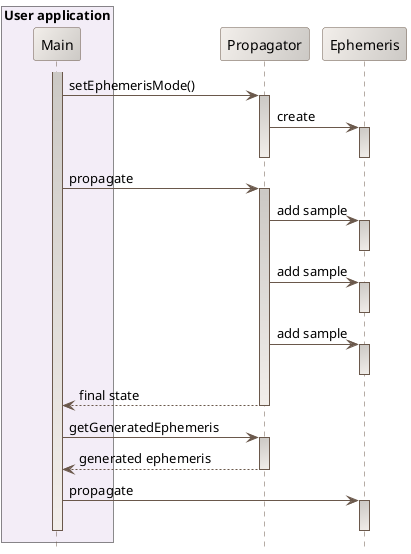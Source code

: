 ' Copyright 2002-2015 CS Systèmes d'Information
' Licensed to CS Systèmes d'Information (CS) under one or more
' contributor license agreements.  See the NOTICE file distributed with
' this work for additional information regarding copyright ownership.
' CS licenses this file to You under the Apache License, Version 2.0
' (the "License"); you may not use this file except in compliance with
' the License.  You may obtain a copy of the License at
'
'   http://www.apache.org/licenses/LICENSE-2.0
'
' Unless required by applicable law or agreed to in writing, software
' distributed under the License is distributed on an "AS IS" BASIS,
' WITHOUT WARRANTIES OR CONDITIONS OF ANY KIND, either express or implied.
' See the License for the specific language governing permissions and
' limitations under the License.
 
@startuml

  skinparam svek                                true
  skinparam NoteBackgroundColor                 #F3EFEB
  skinparam NoteBorderColor                     #691616
  skinparam NoteFontColor                       #691616
  skinparam SequenceActorBorderColor            #6A584B
  skinparam SequenceParticipantBackgroundColor  #F3EFEB/CCC9C5
  skinparam SequenceParticipantBorderColor      #6A584B
  skinparam SequenceLifeLineBackgroundColor     #CCC9C5/F3EFEB
  skinparam SequenceLifeLineBorderColor         #6A584B
  skinparam SequenceArrowColor                  #6A584B
  skinparam SequenceBorderColor                 #6A584B
  skinparam SequenceFontSize                    11

  hide footbox

  box "User application" #F3EDF7
    participant "Main" as U
  end box

  participant Propagator
  participant Ephemeris

  activate U
  U                    ->           Propagator : setEphemerisMode()
    activate Propagator
    Propagator           ->         Ephemeris : create
      activate Ephemeris
      deactivate Ephemeris
    deactivate Propagator
  U                    ->           Propagator : propagate
    activate Propagator
    Propagator           ->         Ephemeris : add sample
      activate Ephemeris
      deactivate Ephemeris
    Propagator           ->         Ephemeris : add sample
      activate Ephemeris
      deactivate Ephemeris
    Propagator           ->         Ephemeris : add sample
      activate Ephemeris
      deactivate Ephemeris
    Propagator          -->         U : final state 
    deactivate Propagator
  U                    ->           Propagator : getGeneratedEphemeris
    activate Propagator
    Propagator         -->          U : generated ephemeris
    deactivate Propagator
  U                    ->           Ephemeris : propagate
    activate Ephemeris
    deactivate Ephemeris
  deactivate U

@enduml
